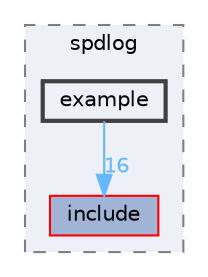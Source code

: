 digraph "runtime/spdlog/example"
{
 // LATEX_PDF_SIZE
  bgcolor="transparent";
  edge [fontname=Helvetica,fontsize=10,labelfontname=Helvetica,labelfontsize=10];
  node [fontname=Helvetica,fontsize=10,shape=box,height=0.2,width=0.4];
  compound=true
  subgraph clusterdir_48e5080389b0b6d7d4f45b0711015766 {
    graph [ bgcolor="#edf0f7", pencolor="grey50", label="spdlog", fontname=Helvetica,fontsize=10 style="filled,dashed", URL="dir_48e5080389b0b6d7d4f45b0711015766.html",tooltip=""]
  dir_6909cbf834c49e8cc2de06488226c094 [label="include", fillcolor="#a2b4d6", color="red", style="filled", URL="dir_6909cbf834c49e8cc2de06488226c094.html",tooltip=""];
  dir_210a63d8689ba3e407f721654d2a8332 [label="example", fillcolor="#edf0f7", color="grey25", style="filled,bold", URL="dir_210a63d8689ba3e407f721654d2a8332.html",tooltip=""];
  }
  dir_210a63d8689ba3e407f721654d2a8332->dir_6909cbf834c49e8cc2de06488226c094 [headlabel="16", labeldistance=1.5 headhref="dir_000040_000088.html" href="dir_000040_000088.html" color="steelblue1" fontcolor="steelblue1"];
}
